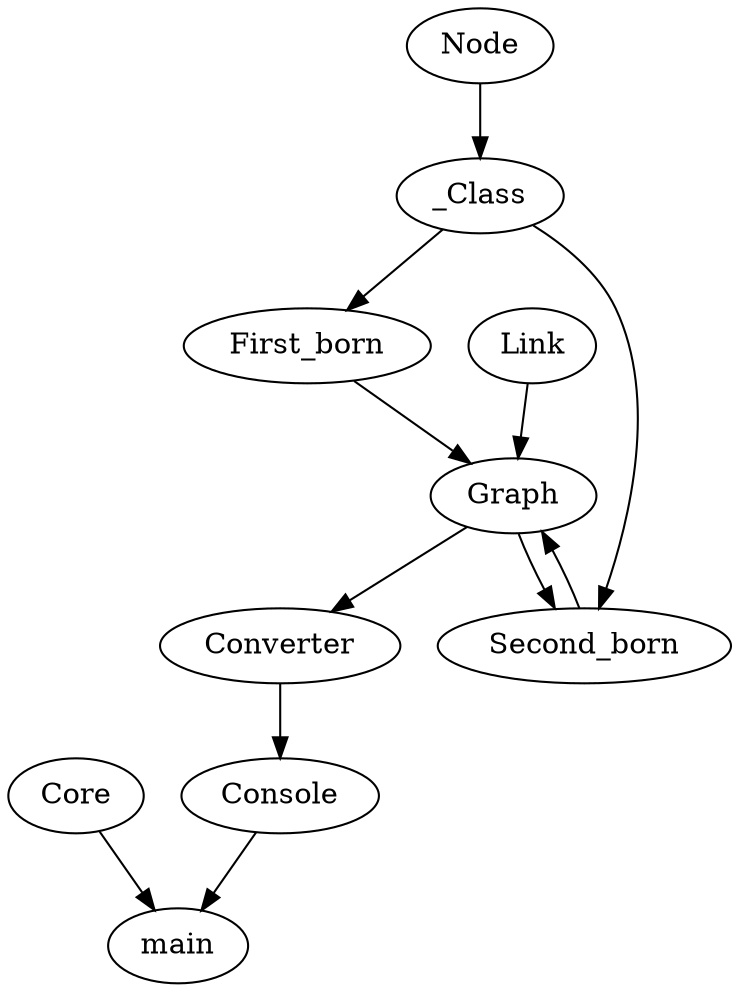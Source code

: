 digraph G {
  "Core"->"main"
  "Console"->"main"
  "Converter"->"Console"
  "Graph"->"Converter"
  "Link"->"Graph"
  "First_born"->"Graph"
  "Second_born"->"Graph"
  "_Class"->"First_born"
  "_Class"->"Second_born"
  "Node"->"_Class"
  "Graph"->"Second_born"
}